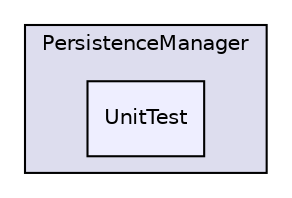 digraph "D:/Work/Programmieren/Java/D-MARLA/Implementation/R_Components/PersistenceManager/src/PersistenceManager/UnitTest" {
  compound=true
  node [ fontsize="10", fontname="Helvetica"];
  edge [ labelfontsize="10", labelfontname="Helvetica"];
  subgraph clusterdir_6056ab5e65ce6b8dc5c4650df0a28ca5 {
    graph [ bgcolor="#ddddee", pencolor="black", label="PersistenceManager" fontname="Helvetica", fontsize="10", URL="dir_6056ab5e65ce6b8dc5c4650df0a28ca5.html"]
  dir_ff2b882b41561ffe893cb821f60f890b [shape=box, label="UnitTest", style="filled", fillcolor="#eeeeff", pencolor="black", URL="dir_ff2b882b41561ffe893cb821f60f890b.html"];
  }
}
